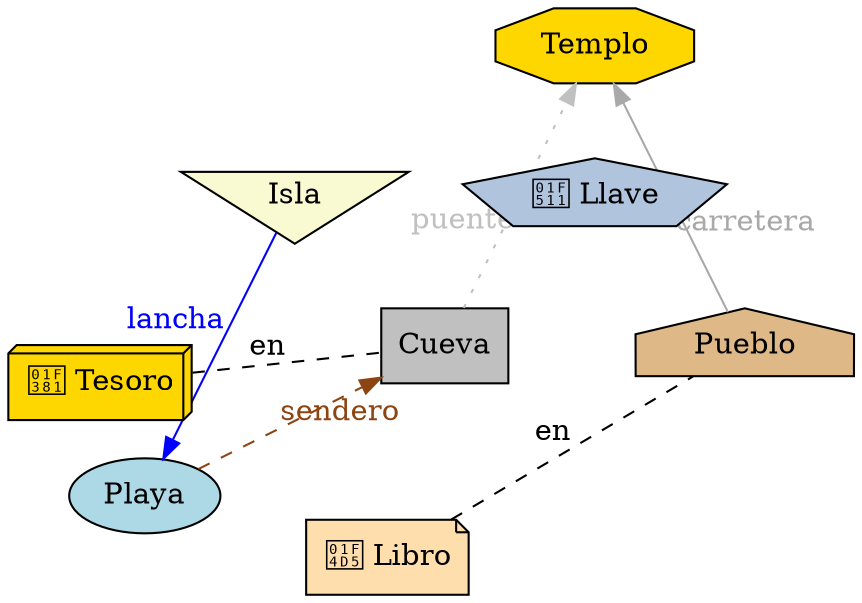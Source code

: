 digraph "Isla del Místico" {
	node[style=filled];
	layout=neato;
	rankdir=LR;
	Playa [shape=ellipse fillcolor=lightblue pos="0, 0!"];
	Cueva [shape=box fillcolor=gray pos="2, 1!"];
	Templo [shape=octagon fillcolor=gold pos="3, 3!"];
	Isla [shape=invtriangle fillcolor=lightgoldenrodyellow pos="1, 2!"];
	Pueblo [shape=house fillcolor=burlywood pos="4, 1!"];
	Playa -> Cueva [style=dashed color=saddlebrown fontcolor=saddlebrown label="sendero"];
	Cueva -> Templo [style=dotted color=gray fontcolor=gray label="puente"];
	Isla -> Playa [style=solid color=blue fontcolor=blue label="lancha"];
	Pueblo -> Templo [style=solid color=darkgray fontcolor=darkgray label="carretera"];
	Tesoro [shape=box3d fillcolor=gold label="🎁 Tesoro"];
	Tesoro -> Cueva [style=dashed color=black label="en" dir=none];
	Llave [shape=pentagon fillcolor=lightsteelblue label="🔑 Llave" pos="3, 2!"];
	Libro [shape=note fillcolor=navajowhite label="📕 Libro"];
	Libro -> Pueblo [style=dashed color=black label="en" dir=none];
}